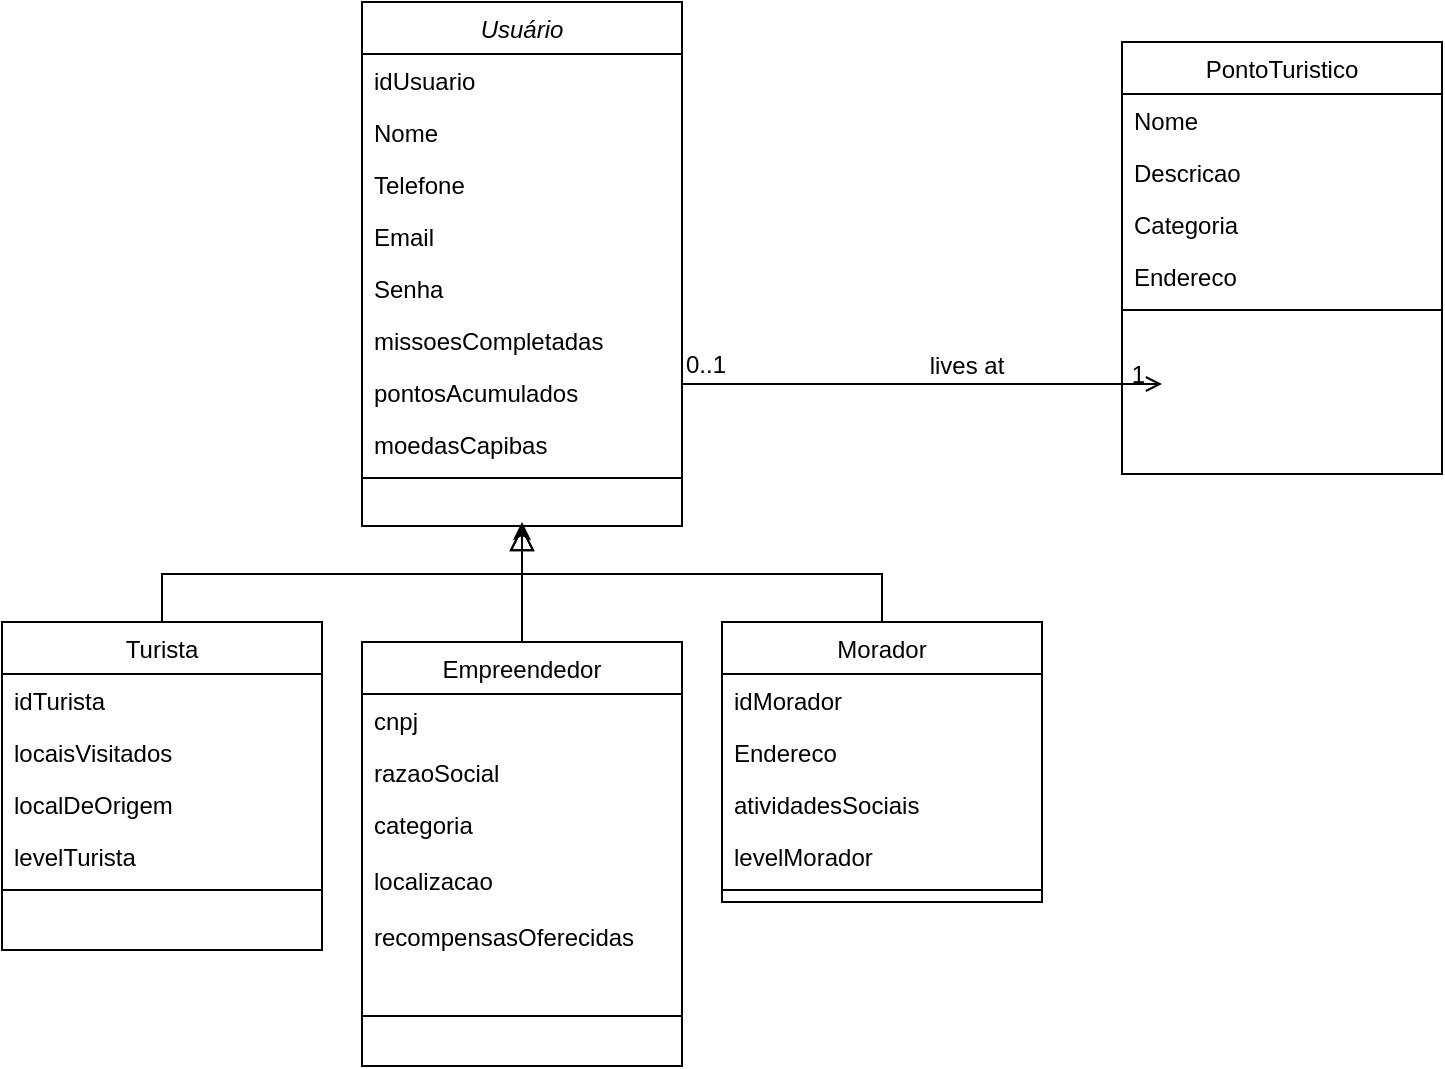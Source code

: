 <mxfile version="24.8.2">
  <diagram name="Página-1" id="C9vgwshc7lR6r6U-P34O">
    <mxGraphModel dx="1235" dy="655" grid="1" gridSize="10" guides="1" tooltips="1" connect="1" arrows="1" fold="1" page="1" pageScale="1" pageWidth="827" pageHeight="1169" math="0" shadow="0">
      <root>
        <mxCell id="0" />
        <mxCell id="1" parent="0" />
        <mxCell id="eUUSZGfL6mvqIYVwqSNx-1" value="Usuário&#xa;" style="swimlane;fontStyle=2;align=center;verticalAlign=top;childLayout=stackLayout;horizontal=1;startSize=26;horizontalStack=0;resizeParent=1;resizeLast=0;collapsible=1;marginBottom=0;rounded=0;shadow=0;strokeWidth=1;labelBackgroundColor=none;" vertex="1" parent="1">
          <mxGeometry x="240" y="110" width="160" height="262" as="geometry">
            <mxRectangle x="230" y="140" width="160" height="26" as="alternateBounds" />
          </mxGeometry>
        </mxCell>
        <mxCell id="eUUSZGfL6mvqIYVwqSNx-2" value="idUsuario" style="text;align=left;verticalAlign=top;spacingLeft=4;spacingRight=4;overflow=hidden;rotatable=0;points=[[0,0.5],[1,0.5]];portConstraint=eastwest;labelBackgroundColor=none;" vertex="1" parent="eUUSZGfL6mvqIYVwqSNx-1">
          <mxGeometry y="26" width="160" height="26" as="geometry" />
        </mxCell>
        <mxCell id="eUUSZGfL6mvqIYVwqSNx-3" value="Nome" style="text;align=left;verticalAlign=top;spacingLeft=4;spacingRight=4;overflow=hidden;rotatable=0;points=[[0,0.5],[1,0.5]];portConstraint=eastwest;labelBackgroundColor=none;" vertex="1" parent="eUUSZGfL6mvqIYVwqSNx-1">
          <mxGeometry y="52" width="160" height="26" as="geometry" />
        </mxCell>
        <mxCell id="eUUSZGfL6mvqIYVwqSNx-4" value="Telefone" style="text;align=left;verticalAlign=top;spacingLeft=4;spacingRight=4;overflow=hidden;rotatable=0;points=[[0,0.5],[1,0.5]];portConstraint=eastwest;rounded=0;shadow=0;html=0;labelBackgroundColor=none;" vertex="1" parent="eUUSZGfL6mvqIYVwqSNx-1">
          <mxGeometry y="78" width="160" height="26" as="geometry" />
        </mxCell>
        <mxCell id="eUUSZGfL6mvqIYVwqSNx-5" value="Email" style="text;align=left;verticalAlign=top;spacingLeft=4;spacingRight=4;overflow=hidden;rotatable=0;points=[[0,0.5],[1,0.5]];portConstraint=eastwest;rounded=0;shadow=0;html=0;labelBackgroundColor=none;" vertex="1" parent="eUUSZGfL6mvqIYVwqSNx-1">
          <mxGeometry y="104" width="160" height="26" as="geometry" />
        </mxCell>
        <mxCell id="eUUSZGfL6mvqIYVwqSNx-6" value="Senha" style="text;align=left;verticalAlign=top;spacingLeft=4;spacingRight=4;overflow=hidden;rotatable=0;points=[[0,0.5],[1,0.5]];portConstraint=eastwest;rounded=0;shadow=0;html=0;labelBackgroundColor=none;" vertex="1" parent="eUUSZGfL6mvqIYVwqSNx-1">
          <mxGeometry y="130" width="160" height="26" as="geometry" />
        </mxCell>
        <mxCell id="eUUSZGfL6mvqIYVwqSNx-7" value="missoesCompletadas" style="text;align=left;verticalAlign=top;spacingLeft=4;spacingRight=4;overflow=hidden;rotatable=0;points=[[0,0.5],[1,0.5]];portConstraint=eastwest;labelBackgroundColor=none;" vertex="1" parent="eUUSZGfL6mvqIYVwqSNx-1">
          <mxGeometry y="156" width="160" height="26" as="geometry" />
        </mxCell>
        <mxCell id="eUUSZGfL6mvqIYVwqSNx-8" value="pontosAcumulados" style="text;align=left;verticalAlign=top;spacingLeft=4;spacingRight=4;overflow=hidden;rotatable=0;points=[[0,0.5],[1,0.5]];portConstraint=eastwest;rounded=0;shadow=0;html=0;labelBackgroundColor=none;" vertex="1" parent="eUUSZGfL6mvqIYVwqSNx-1">
          <mxGeometry y="182" width="160" height="26" as="geometry" />
        </mxCell>
        <mxCell id="eUUSZGfL6mvqIYVwqSNx-9" value="moedasCapibas" style="text;align=left;verticalAlign=top;spacingLeft=4;spacingRight=4;overflow=hidden;rotatable=0;points=[[0,0.5],[1,0.5]];portConstraint=eastwest;rounded=0;shadow=0;html=0;labelBackgroundColor=none;" vertex="1" parent="eUUSZGfL6mvqIYVwqSNx-1">
          <mxGeometry y="208" width="160" height="26" as="geometry" />
        </mxCell>
        <mxCell id="eUUSZGfL6mvqIYVwqSNx-10" value="" style="line;html=1;strokeWidth=1;align=left;verticalAlign=middle;spacingTop=-1;spacingLeft=3;spacingRight=3;rotatable=0;labelPosition=right;points=[];portConstraint=eastwest;labelBackgroundColor=none;" vertex="1" parent="eUUSZGfL6mvqIYVwqSNx-1">
          <mxGeometry y="234" width="160" height="8" as="geometry" />
        </mxCell>
        <mxCell id="eUUSZGfL6mvqIYVwqSNx-11" value="Turista" style="swimlane;fontStyle=0;align=center;verticalAlign=top;childLayout=stackLayout;horizontal=1;startSize=26;horizontalStack=0;resizeParent=1;resizeLast=0;collapsible=1;marginBottom=0;rounded=0;shadow=0;strokeWidth=1;labelBackgroundColor=none;" vertex="1" parent="1">
          <mxGeometry x="60" y="420" width="160" height="164" as="geometry">
            <mxRectangle x="130" y="380" width="160" height="26" as="alternateBounds" />
          </mxGeometry>
        </mxCell>
        <mxCell id="eUUSZGfL6mvqIYVwqSNx-12" value="idTurista" style="text;align=left;verticalAlign=top;spacingLeft=4;spacingRight=4;overflow=hidden;rotatable=0;points=[[0,0.5],[1,0.5]];portConstraint=eastwest;labelBackgroundColor=none;" vertex="1" parent="eUUSZGfL6mvqIYVwqSNx-11">
          <mxGeometry y="26" width="160" height="26" as="geometry" />
        </mxCell>
        <mxCell id="eUUSZGfL6mvqIYVwqSNx-13" value="locaisVisitados" style="text;align=left;verticalAlign=top;spacingLeft=4;spacingRight=4;overflow=hidden;rotatable=0;points=[[0,0.5],[1,0.5]];portConstraint=eastwest;labelBackgroundColor=none;" vertex="1" parent="eUUSZGfL6mvqIYVwqSNx-11">
          <mxGeometry y="52" width="160" height="26" as="geometry" />
        </mxCell>
        <mxCell id="eUUSZGfL6mvqIYVwqSNx-14" value="localDeOrigem" style="text;align=left;verticalAlign=top;spacingLeft=4;spacingRight=4;overflow=hidden;rotatable=0;points=[[0,0.5],[1,0.5]];portConstraint=eastwest;rounded=0;shadow=0;html=0;labelBackgroundColor=none;" vertex="1" parent="eUUSZGfL6mvqIYVwqSNx-11">
          <mxGeometry y="78" width="160" height="26" as="geometry" />
        </mxCell>
        <mxCell id="eUUSZGfL6mvqIYVwqSNx-15" value="levelTurista" style="text;align=left;verticalAlign=top;spacingLeft=4;spacingRight=4;overflow=hidden;rotatable=0;points=[[0,0.5],[1,0.5]];portConstraint=eastwest;labelBackgroundColor=none;" vertex="1" parent="eUUSZGfL6mvqIYVwqSNx-11">
          <mxGeometry y="104" width="160" height="26" as="geometry" />
        </mxCell>
        <mxCell id="eUUSZGfL6mvqIYVwqSNx-16" value="" style="line;html=1;strokeWidth=1;align=left;verticalAlign=middle;spacingTop=-1;spacingLeft=3;spacingRight=3;rotatable=0;labelPosition=right;points=[];portConstraint=eastwest;labelBackgroundColor=none;" vertex="1" parent="eUUSZGfL6mvqIYVwqSNx-11">
          <mxGeometry y="130" width="160" height="8" as="geometry" />
        </mxCell>
        <mxCell id="eUUSZGfL6mvqIYVwqSNx-17" value="" style="endArrow=block;endSize=10;endFill=0;shadow=0;strokeWidth=1;rounded=0;curved=0;edgeStyle=elbowEdgeStyle;elbow=vertical;labelBackgroundColor=none;fontColor=default;" edge="1" parent="1" source="eUUSZGfL6mvqIYVwqSNx-11" target="eUUSZGfL6mvqIYVwqSNx-1">
          <mxGeometry width="160" relative="1" as="geometry">
            <mxPoint x="220" y="303" as="sourcePoint" />
            <mxPoint x="220" y="303" as="targetPoint" />
          </mxGeometry>
        </mxCell>
        <mxCell id="eUUSZGfL6mvqIYVwqSNx-18" value="Morador" style="swimlane;fontStyle=0;align=center;verticalAlign=top;childLayout=stackLayout;horizontal=1;startSize=26;horizontalStack=0;resizeParent=1;resizeLast=0;collapsible=1;marginBottom=0;rounded=0;shadow=0;strokeWidth=1;labelBackgroundColor=none;" vertex="1" parent="1">
          <mxGeometry x="420" y="420" width="160" height="140" as="geometry">
            <mxRectangle x="340" y="380" width="170" height="26" as="alternateBounds" />
          </mxGeometry>
        </mxCell>
        <mxCell id="eUUSZGfL6mvqIYVwqSNx-19" value="idMorador" style="text;align=left;verticalAlign=top;spacingLeft=4;spacingRight=4;overflow=hidden;rotatable=0;points=[[0,0.5],[1,0.5]];portConstraint=eastwest;labelBackgroundColor=none;" vertex="1" parent="eUUSZGfL6mvqIYVwqSNx-18">
          <mxGeometry y="26" width="160" height="26" as="geometry" />
        </mxCell>
        <mxCell id="eUUSZGfL6mvqIYVwqSNx-20" value="Endereco" style="text;align=left;verticalAlign=top;spacingLeft=4;spacingRight=4;overflow=hidden;rotatable=0;points=[[0,0.5],[1,0.5]];portConstraint=eastwest;labelBackgroundColor=none;" vertex="1" parent="eUUSZGfL6mvqIYVwqSNx-18">
          <mxGeometry y="52" width="160" height="26" as="geometry" />
        </mxCell>
        <mxCell id="eUUSZGfL6mvqIYVwqSNx-21" value="atividadesSociais" style="text;align=left;verticalAlign=top;spacingLeft=4;spacingRight=4;overflow=hidden;rotatable=0;points=[[0,0.5],[1,0.5]];portConstraint=eastwest;labelBackgroundColor=none;" vertex="1" parent="eUUSZGfL6mvqIYVwqSNx-18">
          <mxGeometry y="78" width="160" height="26" as="geometry" />
        </mxCell>
        <mxCell id="eUUSZGfL6mvqIYVwqSNx-22" value="levelMorador" style="text;align=left;verticalAlign=top;spacingLeft=4;spacingRight=4;overflow=hidden;rotatable=0;points=[[0,0.5],[1,0.5]];portConstraint=eastwest;labelBackgroundColor=none;" vertex="1" parent="eUUSZGfL6mvqIYVwqSNx-18">
          <mxGeometry y="104" width="160" height="26" as="geometry" />
        </mxCell>
        <mxCell id="eUUSZGfL6mvqIYVwqSNx-23" value="" style="line;html=1;strokeWidth=1;align=left;verticalAlign=middle;spacingTop=-1;spacingLeft=3;spacingRight=3;rotatable=0;labelPosition=right;points=[];portConstraint=eastwest;labelBackgroundColor=none;" vertex="1" parent="eUUSZGfL6mvqIYVwqSNx-18">
          <mxGeometry y="130" width="160" height="8" as="geometry" />
        </mxCell>
        <mxCell id="eUUSZGfL6mvqIYVwqSNx-24" value="" style="endArrow=block;endSize=10;endFill=0;shadow=0;strokeWidth=1;rounded=0;curved=0;edgeStyle=elbowEdgeStyle;elbow=vertical;labelBackgroundColor=none;fontColor=default;" edge="1" parent="1" source="eUUSZGfL6mvqIYVwqSNx-18" target="eUUSZGfL6mvqIYVwqSNx-1">
          <mxGeometry width="160" relative="1" as="geometry">
            <mxPoint x="230" y="473" as="sourcePoint" />
            <mxPoint x="330" y="371" as="targetPoint" />
          </mxGeometry>
        </mxCell>
        <mxCell id="eUUSZGfL6mvqIYVwqSNx-25" value="PontoTuristico" style="swimlane;fontStyle=0;align=center;verticalAlign=top;childLayout=stackLayout;horizontal=1;startSize=26;horizontalStack=0;resizeParent=1;resizeLast=0;collapsible=1;marginBottom=0;rounded=0;shadow=0;strokeWidth=1;labelBackgroundColor=none;" vertex="1" parent="1">
          <mxGeometry x="620" y="130" width="160" height="216" as="geometry">
            <mxRectangle x="550" y="140" width="160" height="26" as="alternateBounds" />
          </mxGeometry>
        </mxCell>
        <mxCell id="eUUSZGfL6mvqIYVwqSNx-26" value="Nome" style="text;align=left;verticalAlign=top;spacingLeft=4;spacingRight=4;overflow=hidden;rotatable=0;points=[[0,0.5],[1,0.5]];portConstraint=eastwest;labelBackgroundColor=none;" vertex="1" parent="eUUSZGfL6mvqIYVwqSNx-25">
          <mxGeometry y="26" width="160" height="26" as="geometry" />
        </mxCell>
        <mxCell id="eUUSZGfL6mvqIYVwqSNx-27" value="Descricao&#xa;" style="text;align=left;verticalAlign=top;spacingLeft=4;spacingRight=4;overflow=hidden;rotatable=0;points=[[0,0.5],[1,0.5]];portConstraint=eastwest;rounded=0;shadow=0;html=0;labelBackgroundColor=none;" vertex="1" parent="eUUSZGfL6mvqIYVwqSNx-25">
          <mxGeometry y="52" width="160" height="26" as="geometry" />
        </mxCell>
        <mxCell id="eUUSZGfL6mvqIYVwqSNx-28" value="Categoria" style="text;align=left;verticalAlign=top;spacingLeft=4;spacingRight=4;overflow=hidden;rotatable=0;points=[[0,0.5],[1,0.5]];portConstraint=eastwest;rounded=0;shadow=0;html=0;labelBackgroundColor=none;" vertex="1" parent="eUUSZGfL6mvqIYVwqSNx-25">
          <mxGeometry y="78" width="160" height="26" as="geometry" />
        </mxCell>
        <mxCell id="eUUSZGfL6mvqIYVwqSNx-29" value="Endereco" style="text;align=left;verticalAlign=top;spacingLeft=4;spacingRight=4;overflow=hidden;rotatable=0;points=[[0,0.5],[1,0.5]];portConstraint=eastwest;rounded=0;shadow=0;html=0;labelBackgroundColor=none;" vertex="1" parent="eUUSZGfL6mvqIYVwqSNx-25">
          <mxGeometry y="104" width="160" height="26" as="geometry" />
        </mxCell>
        <mxCell id="eUUSZGfL6mvqIYVwqSNx-30" value="" style="line;html=1;strokeWidth=1;align=left;verticalAlign=middle;spacingTop=-1;spacingLeft=3;spacingRight=3;rotatable=0;labelPosition=right;points=[];portConstraint=eastwest;labelBackgroundColor=none;" vertex="1" parent="eUUSZGfL6mvqIYVwqSNx-25">
          <mxGeometry y="130" width="160" height="8" as="geometry" />
        </mxCell>
        <mxCell id="eUUSZGfL6mvqIYVwqSNx-31" value="" style="endArrow=open;shadow=0;strokeWidth=1;rounded=0;curved=0;endFill=1;edgeStyle=elbowEdgeStyle;elbow=vertical;labelBackgroundColor=none;fontColor=default;" edge="1" parent="1" source="eUUSZGfL6mvqIYVwqSNx-1">
          <mxGeometry x="0.5" y="41" relative="1" as="geometry">
            <mxPoint x="400" y="292" as="sourcePoint" />
            <mxPoint x="640" y="301.167" as="targetPoint" />
            <mxPoint x="-40" y="32" as="offset" />
          </mxGeometry>
        </mxCell>
        <mxCell id="eUUSZGfL6mvqIYVwqSNx-32" value="0..1" style="resizable=0;align=left;verticalAlign=bottom;labelBackgroundColor=none;fontSize=12;" connectable="0" vertex="1" parent="eUUSZGfL6mvqIYVwqSNx-31">
          <mxGeometry x="-1" relative="1" as="geometry">
            <mxPoint y="-1" as="offset" />
          </mxGeometry>
        </mxCell>
        <mxCell id="eUUSZGfL6mvqIYVwqSNx-33" value="1" style="resizable=0;align=right;verticalAlign=bottom;labelBackgroundColor=none;fontSize=12;" connectable="0" vertex="1" parent="eUUSZGfL6mvqIYVwqSNx-31">
          <mxGeometry x="1" relative="1" as="geometry">
            <mxPoint x="-7" y="4" as="offset" />
          </mxGeometry>
        </mxCell>
        <mxCell id="eUUSZGfL6mvqIYVwqSNx-34" value="lives at" style="text;html=1;resizable=0;points=[];;align=center;verticalAlign=middle;labelBackgroundColor=none;rounded=0;shadow=0;strokeWidth=1;fontSize=12;" vertex="1" connectable="0" parent="eUUSZGfL6mvqIYVwqSNx-31">
          <mxGeometry x="0.5" y="49" relative="1" as="geometry">
            <mxPoint x="-38" y="40" as="offset" />
          </mxGeometry>
        </mxCell>
        <mxCell id="eUUSZGfL6mvqIYVwqSNx-35" value="" style="edgeStyle=orthogonalEdgeStyle;rounded=0;orthogonalLoop=1;jettySize=auto;html=1;labelBackgroundColor=none;fontColor=default;" edge="1" parent="1" source="eUUSZGfL6mvqIYVwqSNx-36">
          <mxGeometry relative="1" as="geometry">
            <mxPoint x="320" y="370" as="targetPoint" />
          </mxGeometry>
        </mxCell>
        <mxCell id="eUUSZGfL6mvqIYVwqSNx-36" value="Empreendedor" style="swimlane;fontStyle=0;align=center;verticalAlign=top;childLayout=stackLayout;horizontal=1;startSize=26;horizontalStack=0;resizeParent=1;resizeLast=0;collapsible=1;marginBottom=0;rounded=0;shadow=0;strokeWidth=1;labelBackgroundColor=none;" vertex="1" parent="1">
          <mxGeometry x="240" y="430" width="160" height="212" as="geometry">
            <mxRectangle x="340" y="380" width="170" height="26" as="alternateBounds" />
          </mxGeometry>
        </mxCell>
        <mxCell id="eUUSZGfL6mvqIYVwqSNx-37" value="cnpj" style="text;align=left;verticalAlign=top;spacingLeft=4;spacingRight=4;overflow=hidden;rotatable=0;points=[[0,0.5],[1,0.5]];portConstraint=eastwest;labelBackgroundColor=none;" vertex="1" parent="eUUSZGfL6mvqIYVwqSNx-36">
          <mxGeometry y="26" width="160" height="26" as="geometry" />
        </mxCell>
        <mxCell id="eUUSZGfL6mvqIYVwqSNx-38" value="razaoSocial" style="text;align=left;verticalAlign=top;spacingLeft=4;spacingRight=4;overflow=hidden;rotatable=0;points=[[0,0.5],[1,0.5]];portConstraint=eastwest;labelBackgroundColor=none;" vertex="1" parent="eUUSZGfL6mvqIYVwqSNx-36">
          <mxGeometry y="52" width="160" height="26" as="geometry" />
        </mxCell>
        <mxCell id="eUUSZGfL6mvqIYVwqSNx-39" value="categoria" style="text;align=left;verticalAlign=top;spacingLeft=4;spacingRight=4;overflow=hidden;rotatable=0;points=[[0,0.5],[1,0.5]];portConstraint=eastwest;labelBackgroundColor=none;" vertex="1" parent="eUUSZGfL6mvqIYVwqSNx-36">
          <mxGeometry y="78" width="160" height="28" as="geometry" />
        </mxCell>
        <mxCell id="eUUSZGfL6mvqIYVwqSNx-40" value="localizacao" style="text;align=left;verticalAlign=top;spacingLeft=4;spacingRight=4;overflow=hidden;rotatable=0;points=[[0,0.5],[1,0.5]];portConstraint=eastwest;labelBackgroundColor=none;" vertex="1" parent="eUUSZGfL6mvqIYVwqSNx-36">
          <mxGeometry y="106" width="160" height="28" as="geometry" />
        </mxCell>
        <mxCell id="eUUSZGfL6mvqIYVwqSNx-41" value="recompensasOferecidas" style="text;align=left;verticalAlign=top;spacingLeft=4;spacingRight=4;overflow=hidden;rotatable=0;points=[[0,0.5],[1,0.5]];portConstraint=eastwest;labelBackgroundColor=none;" vertex="1" parent="eUUSZGfL6mvqIYVwqSNx-36">
          <mxGeometry y="134" width="160" height="28" as="geometry" />
        </mxCell>
        <mxCell id="eUUSZGfL6mvqIYVwqSNx-42" value="" style="line;html=1;strokeWidth=1;align=left;verticalAlign=middle;spacingTop=-1;spacingLeft=3;spacingRight=3;rotatable=0;labelPosition=right;points=[];portConstraint=eastwest;labelBackgroundColor=none;" vertex="1" parent="eUUSZGfL6mvqIYVwqSNx-36">
          <mxGeometry y="162" width="160" height="50" as="geometry" />
        </mxCell>
      </root>
    </mxGraphModel>
  </diagram>
</mxfile>
